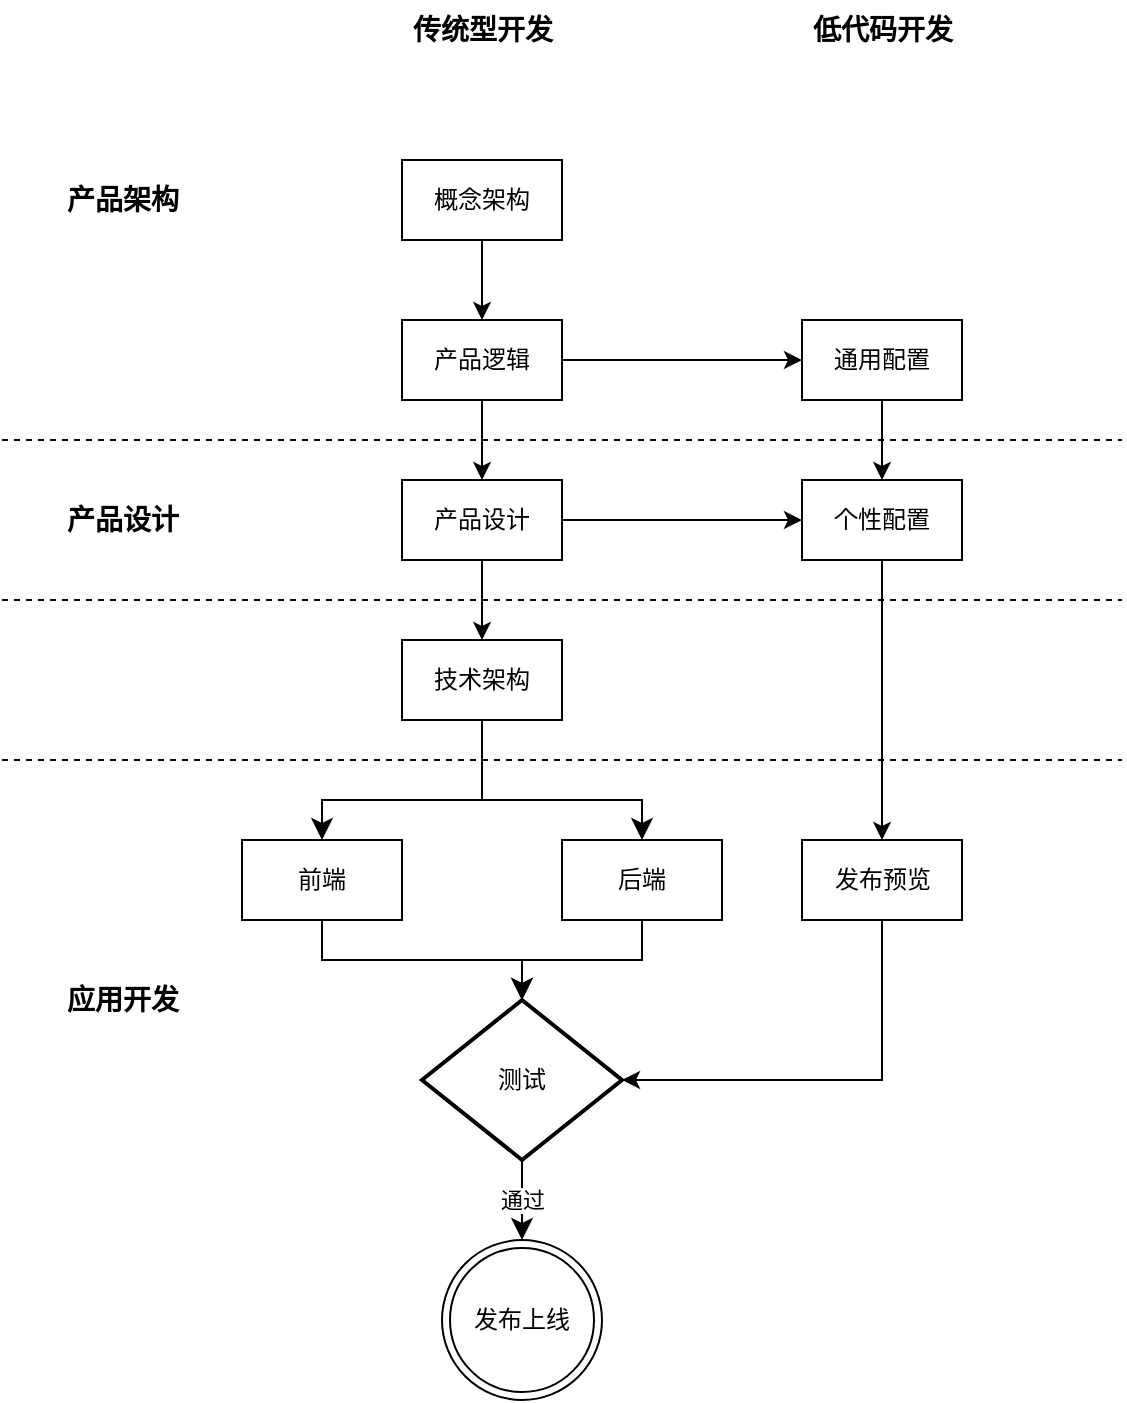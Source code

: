 <mxfile version="24.7.1" type="github">
  <diagram id="C5RBs43oDa-KdzZeNtuy" name="低代码开发">
    <mxGraphModel dx="770" dy="578" grid="1" gridSize="10" guides="1" tooltips="1" connect="1" arrows="1" fold="1" page="1" pageScale="1" pageWidth="827" pageHeight="1169" math="0" shadow="0">
      <root>
        <mxCell id="WIyWlLk6GJQsqaUBKTNV-0" />
        <mxCell id="WIyWlLk6GJQsqaUBKTNV-1" parent="WIyWlLk6GJQsqaUBKTNV-0" />
        <mxCell id="0ERnLuREIVFwd8bxxghm-39" style="edgeStyle=orthogonalEdgeStyle;rounded=0;orthogonalLoop=1;jettySize=auto;html=1;exitX=0.5;exitY=1;exitDx=0;exitDy=0;entryX=0.5;entryY=0;entryDx=0;entryDy=0;" edge="1" parent="WIyWlLk6GJQsqaUBKTNV-1" source="WIyWlLk6GJQsqaUBKTNV-3" target="0ERnLuREIVFwd8bxxghm-0">
          <mxGeometry relative="1" as="geometry" />
        </mxCell>
        <mxCell id="WIyWlLk6GJQsqaUBKTNV-3" value="概念架构" style="rounded=0;whiteSpace=wrap;html=1;fontSize=12;glass=0;strokeWidth=1;shadow=0;labelBackgroundColor=none;" parent="WIyWlLk6GJQsqaUBKTNV-1" vertex="1">
          <mxGeometry x="280" y="240" width="80" height="40" as="geometry" />
        </mxCell>
        <mxCell id="0ERnLuREIVFwd8bxxghm-35" style="edgeStyle=orthogonalEdgeStyle;rounded=0;orthogonalLoop=1;jettySize=auto;html=1;exitX=0.5;exitY=1;exitDx=0;exitDy=0;entryX=0.5;entryY=0;entryDx=0;entryDy=0;" edge="1" parent="WIyWlLk6GJQsqaUBKTNV-1" source="WIyWlLk6GJQsqaUBKTNV-7" target="WIyWlLk6GJQsqaUBKTNV-12">
          <mxGeometry relative="1" as="geometry" />
        </mxCell>
        <mxCell id="WIyWlLk6GJQsqaUBKTNV-7" value="通用配置" style="rounded=0;whiteSpace=wrap;html=1;fontSize=12;glass=0;strokeWidth=1;shadow=0;labelBackgroundColor=none;" parent="WIyWlLk6GJQsqaUBKTNV-1" vertex="1">
          <mxGeometry x="480" y="320" width="80" height="40" as="geometry" />
        </mxCell>
        <mxCell id="WIyWlLk6GJQsqaUBKTNV-11" value="技术架构" style="rounded=0;whiteSpace=wrap;html=1;fontSize=12;glass=0;strokeWidth=1;shadow=0;labelBackgroundColor=none;" parent="WIyWlLk6GJQsqaUBKTNV-1" vertex="1">
          <mxGeometry x="280" y="480" width="80" height="40" as="geometry" />
        </mxCell>
        <mxCell id="0ERnLuREIVFwd8bxxghm-73" style="edgeStyle=orthogonalEdgeStyle;rounded=0;orthogonalLoop=1;jettySize=auto;html=1;exitX=0.5;exitY=1;exitDx=0;exitDy=0;" edge="1" parent="WIyWlLk6GJQsqaUBKTNV-1" source="WIyWlLk6GJQsqaUBKTNV-12" target="0ERnLuREIVFwd8bxxghm-71">
          <mxGeometry relative="1" as="geometry" />
        </mxCell>
        <mxCell id="WIyWlLk6GJQsqaUBKTNV-12" value="个性配置" style="rounded=0;whiteSpace=wrap;html=1;fontSize=12;glass=0;strokeWidth=1;shadow=0;labelBackgroundColor=none;" parent="WIyWlLk6GJQsqaUBKTNV-1" vertex="1">
          <mxGeometry x="480" y="400" width="80" height="40" as="geometry" />
        </mxCell>
        <mxCell id="0ERnLuREIVFwd8bxxghm-36" style="edgeStyle=orthogonalEdgeStyle;rounded=0;orthogonalLoop=1;jettySize=auto;html=1;exitX=0.5;exitY=1;exitDx=0;exitDy=0;entryX=0.5;entryY=0;entryDx=0;entryDy=0;" edge="1" parent="WIyWlLk6GJQsqaUBKTNV-1" source="0ERnLuREIVFwd8bxxghm-0" target="0ERnLuREIVFwd8bxxghm-3">
          <mxGeometry relative="1" as="geometry" />
        </mxCell>
        <mxCell id="0ERnLuREIVFwd8bxxghm-40" style="edgeStyle=orthogonalEdgeStyle;rounded=0;orthogonalLoop=1;jettySize=auto;html=1;exitX=1;exitY=0.5;exitDx=0;exitDy=0;entryX=0;entryY=0.5;entryDx=0;entryDy=0;" edge="1" parent="WIyWlLk6GJQsqaUBKTNV-1" source="0ERnLuREIVFwd8bxxghm-0" target="WIyWlLk6GJQsqaUBKTNV-7">
          <mxGeometry relative="1" as="geometry" />
        </mxCell>
        <mxCell id="0ERnLuREIVFwd8bxxghm-0" value="产品逻辑" style="rounded=0;whiteSpace=wrap;html=1;labelBackgroundColor=none;" vertex="1" parent="WIyWlLk6GJQsqaUBKTNV-1">
          <mxGeometry x="280" y="320" width="80" height="40" as="geometry" />
        </mxCell>
        <mxCell id="0ERnLuREIVFwd8bxxghm-2" value="传统型开发" style="text;strokeColor=none;align=center;fillColor=none;html=1;verticalAlign=middle;rounded=0;fontSize=14;fontStyle=1;labelBackgroundColor=none;labelBorderColor=none;textShadow=0;" vertex="1" parent="WIyWlLk6GJQsqaUBKTNV-1">
          <mxGeometry x="280" y="160" width="80" height="30" as="geometry" />
        </mxCell>
        <mxCell id="0ERnLuREIVFwd8bxxghm-41" style="edgeStyle=orthogonalEdgeStyle;rounded=0;orthogonalLoop=1;jettySize=auto;html=1;exitX=1;exitY=0.5;exitDx=0;exitDy=0;entryX=0;entryY=0.5;entryDx=0;entryDy=0;" edge="1" parent="WIyWlLk6GJQsqaUBKTNV-1" source="0ERnLuREIVFwd8bxxghm-3" target="WIyWlLk6GJQsqaUBKTNV-12">
          <mxGeometry relative="1" as="geometry" />
        </mxCell>
        <mxCell id="0ERnLuREIVFwd8bxxghm-42" style="edgeStyle=orthogonalEdgeStyle;rounded=0;orthogonalLoop=1;jettySize=auto;html=1;exitX=0.5;exitY=1;exitDx=0;exitDy=0;entryX=0.5;entryY=0;entryDx=0;entryDy=0;" edge="1" parent="WIyWlLk6GJQsqaUBKTNV-1" source="0ERnLuREIVFwd8bxxghm-3" target="WIyWlLk6GJQsqaUBKTNV-11">
          <mxGeometry relative="1" as="geometry" />
        </mxCell>
        <mxCell id="0ERnLuREIVFwd8bxxghm-3" value="产品设计" style="rounded=0;whiteSpace=wrap;html=1;labelBackgroundColor=none;" vertex="1" parent="WIyWlLk6GJQsqaUBKTNV-1">
          <mxGeometry x="280" y="400" width="80" height="40" as="geometry" />
        </mxCell>
        <mxCell id="0ERnLuREIVFwd8bxxghm-5" value="低代码开发" style="text;strokeColor=none;align=center;fillColor=none;html=1;verticalAlign=middle;rounded=0;fontSize=14;fontStyle=1;labelBackgroundColor=none;labelBorderColor=none;textShadow=0;" vertex="1" parent="WIyWlLk6GJQsqaUBKTNV-1">
          <mxGeometry x="480" y="160" width="80" height="30" as="geometry" />
        </mxCell>
        <mxCell id="0ERnLuREIVFwd8bxxghm-6" value="产品架构" style="text;strokeColor=none;align=center;fillColor=none;html=1;verticalAlign=middle;rounded=0;fontSize=14;fontStyle=1;labelBackgroundColor=none;labelBorderColor=none;textShadow=0;" vertex="1" parent="WIyWlLk6GJQsqaUBKTNV-1">
          <mxGeometry x="80" y="240" width="120" height="40" as="geometry" />
        </mxCell>
        <mxCell id="0ERnLuREIVFwd8bxxghm-8" value="" style="endArrow=none;dashed=1;html=1;rounded=0;labelBackgroundColor=none;fontColor=default;" edge="1" parent="WIyWlLk6GJQsqaUBKTNV-1">
          <mxGeometry width="50" height="50" relative="1" as="geometry">
            <mxPoint x="80" y="380" as="sourcePoint" />
            <mxPoint x="640" y="380" as="targetPoint" />
          </mxGeometry>
        </mxCell>
        <mxCell id="0ERnLuREIVFwd8bxxghm-9" value="" style="endArrow=none;dashed=1;html=1;rounded=0;labelBackgroundColor=none;fontColor=default;" edge="1" parent="WIyWlLk6GJQsqaUBKTNV-1">
          <mxGeometry width="50" height="50" relative="1" as="geometry">
            <mxPoint x="80" y="460" as="sourcePoint" />
            <mxPoint x="640" y="460" as="targetPoint" />
          </mxGeometry>
        </mxCell>
        <mxCell id="0ERnLuREIVFwd8bxxghm-10" value="产品设计" style="text;strokeColor=none;align=center;fillColor=none;html=1;verticalAlign=middle;rounded=0;fontSize=14;fontStyle=1;labelBackgroundColor=none;labelBorderColor=none;textShadow=0;" vertex="1" parent="WIyWlLk6GJQsqaUBKTNV-1">
          <mxGeometry x="80" y="400" width="120" height="40" as="geometry" />
        </mxCell>
        <mxCell id="0ERnLuREIVFwd8bxxghm-13" value="应用开发" style="text;strokeColor=none;align=center;fillColor=none;html=1;verticalAlign=middle;rounded=0;fontSize=14;fontStyle=1;labelBackgroundColor=none;labelBorderColor=none;textShadow=0;" vertex="1" parent="WIyWlLk6GJQsqaUBKTNV-1">
          <mxGeometry x="80" y="640" width="120" height="40" as="geometry" />
        </mxCell>
        <mxCell id="0ERnLuREIVFwd8bxxghm-14" value="" style="endArrow=none;dashed=1;html=1;rounded=0;labelBackgroundColor=none;fontColor=default;" edge="1" parent="WIyWlLk6GJQsqaUBKTNV-1">
          <mxGeometry width="50" height="50" relative="1" as="geometry">
            <mxPoint x="80" y="540" as="sourcePoint" />
            <mxPoint x="640" y="540" as="targetPoint" />
          </mxGeometry>
        </mxCell>
        <mxCell id="0ERnLuREIVFwd8bxxghm-15" value="" style="edgeStyle=elbowEdgeStyle;elbow=vertical;endArrow=classic;html=1;curved=0;rounded=0;endSize=8;startSize=8;exitX=0.5;exitY=1;exitDx=0;exitDy=0;entryX=0.5;entryY=0;entryDx=0;entryDy=0;labelBackgroundColor=none;fontColor=default;" edge="1" parent="WIyWlLk6GJQsqaUBKTNV-1" source="WIyWlLk6GJQsqaUBKTNV-11" target="0ERnLuREIVFwd8bxxghm-18">
          <mxGeometry width="50" height="50" relative="1" as="geometry">
            <mxPoint x="430" y="670" as="sourcePoint" />
            <mxPoint x="280" y="680" as="targetPoint" />
            <Array as="points">
              <mxPoint x="300" y="560" />
            </Array>
          </mxGeometry>
        </mxCell>
        <mxCell id="0ERnLuREIVFwd8bxxghm-17" value="" style="edgeStyle=elbowEdgeStyle;elbow=vertical;endArrow=classic;html=1;curved=0;rounded=0;endSize=8;startSize=8;exitX=0.5;exitY=1;exitDx=0;exitDy=0;entryX=0.5;entryY=0;entryDx=0;entryDy=0;labelBackgroundColor=none;fontColor=default;" edge="1" parent="WIyWlLk6GJQsqaUBKTNV-1" source="WIyWlLk6GJQsqaUBKTNV-11" target="0ERnLuREIVFwd8bxxghm-19">
          <mxGeometry width="50" height="50" relative="1" as="geometry">
            <mxPoint x="360" y="610" as="sourcePoint" />
            <mxPoint x="400" y="680" as="targetPoint" />
            <Array as="points">
              <mxPoint x="370" y="560" />
              <mxPoint x="350" y="680" />
              <mxPoint x="350" y="680" />
              <mxPoint x="390" y="660" />
            </Array>
          </mxGeometry>
        </mxCell>
        <mxCell id="0ERnLuREIVFwd8bxxghm-18" value="前端" style="rounded=0;whiteSpace=wrap;html=1;labelBackgroundColor=none;" vertex="1" parent="WIyWlLk6GJQsqaUBKTNV-1">
          <mxGeometry x="200" y="580" width="80" height="40" as="geometry" />
        </mxCell>
        <mxCell id="0ERnLuREIVFwd8bxxghm-19" value="后端" style="rounded=0;whiteSpace=wrap;html=1;labelBackgroundColor=none;" vertex="1" parent="WIyWlLk6GJQsqaUBKTNV-1">
          <mxGeometry x="360" y="580" width="80" height="40" as="geometry" />
        </mxCell>
        <mxCell id="0ERnLuREIVFwd8bxxghm-21" value="" style="edgeStyle=elbowEdgeStyle;elbow=vertical;endArrow=classic;html=1;curved=0;rounded=0;endSize=8;startSize=8;exitX=0.5;exitY=1;exitDx=0;exitDy=0;entryX=0.5;entryY=0;entryDx=0;entryDy=0;entryPerimeter=0;labelBackgroundColor=none;fontColor=default;" edge="1" parent="WIyWlLk6GJQsqaUBKTNV-1" source="0ERnLuREIVFwd8bxxghm-19" target="0ERnLuREIVFwd8bxxghm-22">
          <mxGeometry width="50" height="50" relative="1" as="geometry">
            <mxPoint x="360" y="610" as="sourcePoint" />
            <mxPoint x="340" y="760" as="targetPoint" />
            <Array as="points">
              <mxPoint x="370" y="640" />
              <mxPoint x="380" y="630" />
            </Array>
          </mxGeometry>
        </mxCell>
        <mxCell id="0ERnLuREIVFwd8bxxghm-22" value="测试" style="strokeWidth=2;html=1;shape=mxgraph.flowchart.decision;whiteSpace=wrap;labelBackgroundColor=none;" vertex="1" parent="WIyWlLk6GJQsqaUBKTNV-1">
          <mxGeometry x="290" y="660" width="100" height="80" as="geometry" />
        </mxCell>
        <mxCell id="0ERnLuREIVFwd8bxxghm-25" value="" style="edgeStyle=elbowEdgeStyle;elbow=vertical;endArrow=classic;html=1;curved=0;rounded=0;endSize=8;startSize=8;entryX=0.5;entryY=0;entryDx=0;entryDy=0;entryPerimeter=0;exitX=0.5;exitY=1;exitDx=0;exitDy=0;labelBackgroundColor=none;fontColor=default;" edge="1" parent="WIyWlLk6GJQsqaUBKTNV-1" source="0ERnLuREIVFwd8bxxghm-18" target="0ERnLuREIVFwd8bxxghm-22">
          <mxGeometry width="50" height="50" relative="1" as="geometry">
            <mxPoint x="240" y="820" as="sourcePoint" />
            <mxPoint x="290" y="770" as="targetPoint" />
            <Array as="points">
              <mxPoint x="310" y="640" />
            </Array>
          </mxGeometry>
        </mxCell>
        <mxCell id="0ERnLuREIVFwd8bxxghm-28" value="" style="edgeStyle=elbowEdgeStyle;elbow=horizontal;endArrow=classic;html=1;curved=0;rounded=0;endSize=8;startSize=8;exitX=0.5;exitY=1;exitDx=0;exitDy=0;exitPerimeter=0;entryX=0.5;entryY=0;entryDx=0;entryDy=0;labelBackgroundColor=none;fontColor=default;" edge="1" parent="WIyWlLk6GJQsqaUBKTNV-1" source="0ERnLuREIVFwd8bxxghm-22" target="0ERnLuREIVFwd8bxxghm-29">
          <mxGeometry width="50" height="50" relative="1" as="geometry">
            <mxPoint x="340" y="960" as="sourcePoint" />
            <mxPoint x="340.96" y="960" as="targetPoint" />
          </mxGeometry>
        </mxCell>
        <mxCell id="0ERnLuREIVFwd8bxxghm-34" value="通过" style="edgeLabel;html=1;align=center;verticalAlign=middle;resizable=0;points=[];" vertex="1" connectable="0" parent="0ERnLuREIVFwd8bxxghm-28">
          <mxGeometry relative="1" as="geometry">
            <mxPoint as="offset" />
          </mxGeometry>
        </mxCell>
        <mxCell id="0ERnLuREIVFwd8bxxghm-29" value="发布上线" style="ellipse;shape=doubleEllipse;whiteSpace=wrap;html=1;aspect=fixed;labelBackgroundColor=none;" vertex="1" parent="WIyWlLk6GJQsqaUBKTNV-1">
          <mxGeometry x="300" y="780" width="80" height="80" as="geometry" />
        </mxCell>
        <mxCell id="0ERnLuREIVFwd8bxxghm-71" value="发布预览" style="verticalLabelPosition=middle;verticalAlign=middle;html=1;shape=mxgraph.basic.rect;fillColor2=none;strokeWidth=1;size=20;indent=5;align=center;labelPosition=center;" vertex="1" parent="WIyWlLk6GJQsqaUBKTNV-1">
          <mxGeometry x="480" y="580" width="80" height="40" as="geometry" />
        </mxCell>
        <mxCell id="0ERnLuREIVFwd8bxxghm-74" style="edgeStyle=orthogonalEdgeStyle;rounded=0;orthogonalLoop=1;jettySize=auto;html=1;entryX=1;entryY=0.5;entryDx=0;entryDy=0;entryPerimeter=0;" edge="1" parent="WIyWlLk6GJQsqaUBKTNV-1" source="0ERnLuREIVFwd8bxxghm-71" target="0ERnLuREIVFwd8bxxghm-22">
          <mxGeometry relative="1" as="geometry">
            <Array as="points">
              <mxPoint x="520" y="700" />
            </Array>
          </mxGeometry>
        </mxCell>
      </root>
    </mxGraphModel>
  </diagram>
</mxfile>
